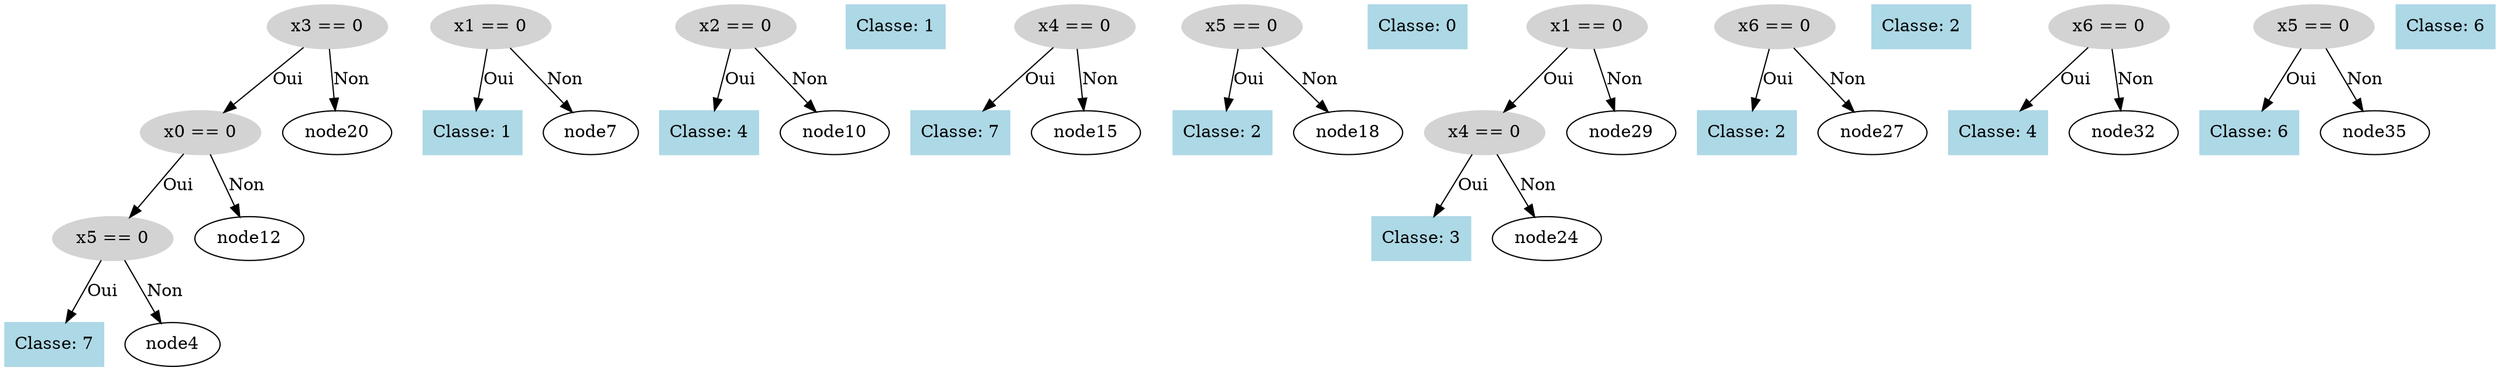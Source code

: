 digraph DecisionTree {
  node0 [label="x3 == 0", shape=ellipse, style=filled, color=lightgray];
  node0 -> node1 [label="Oui"];
  node1 [label="x0 == 0", shape=ellipse, style=filled, color=lightgray];
  node1 -> node2 [label="Oui"];
  node2 [label="x5 == 0", shape=ellipse, style=filled, color=lightgray];
  node2 -> node3 [label="Oui"];
  node3 [label="Classe: 7", shape=box, style=filled, color=lightblue];
  node2 -> node4 [label="Non"];
  node5 [label="x1 == 0", shape=ellipse, style=filled, color=lightgray];
  node5 -> node6 [label="Oui"];
  node6 [label="Classe: 1", shape=box, style=filled, color=lightblue];
  node5 -> node7 [label="Non"];
  node8 [label="x2 == 0", shape=ellipse, style=filled, color=lightgray];
  node8 -> node9 [label="Oui"];
  node9 [label="Classe: 4", shape=box, style=filled, color=lightblue];
  node8 -> node10 [label="Non"];
  node11 [label="Classe: 1", shape=box, style=filled, color=lightblue];
  node1 -> node12 [label="Non"];
  node13 [label="x4 == 0", shape=ellipse, style=filled, color=lightgray];
  node13 -> node14 [label="Oui"];
  node14 [label="Classe: 7", shape=box, style=filled, color=lightblue];
  node13 -> node15 [label="Non"];
  node16 [label="x5 == 0", shape=ellipse, style=filled, color=lightgray];
  node16 -> node17 [label="Oui"];
  node17 [label="Classe: 2", shape=box, style=filled, color=lightblue];
  node16 -> node18 [label="Non"];
  node19 [label="Classe: 0", shape=box, style=filled, color=lightblue];
  node0 -> node20 [label="Non"];
  node21 [label="x1 == 0", shape=ellipse, style=filled, color=lightgray];
  node21 -> node22 [label="Oui"];
  node22 [label="x4 == 0", shape=ellipse, style=filled, color=lightgray];
  node22 -> node23 [label="Oui"];
  node23 [label="Classe: 3", shape=box, style=filled, color=lightblue];
  node22 -> node24 [label="Non"];
  node25 [label="x6 == 0", shape=ellipse, style=filled, color=lightgray];
  node25 -> node26 [label="Oui"];
  node26 [label="Classe: 2", shape=box, style=filled, color=lightblue];
  node25 -> node27 [label="Non"];
  node28 [label="Classe: 2", shape=box, style=filled, color=lightblue];
  node21 -> node29 [label="Non"];
  node30 [label="x6 == 0", shape=ellipse, style=filled, color=lightgray];
  node30 -> node31 [label="Oui"];
  node31 [label="Classe: 4", shape=box, style=filled, color=lightblue];
  node30 -> node32 [label="Non"];
  node33 [label="x5 == 0", shape=ellipse, style=filled, color=lightgray];
  node33 -> node34 [label="Oui"];
  node34 [label="Classe: 6", shape=box, style=filled, color=lightblue];
  node33 -> node35 [label="Non"];
  node36 [label="Classe: 6", shape=box, style=filled, color=lightblue];
}
